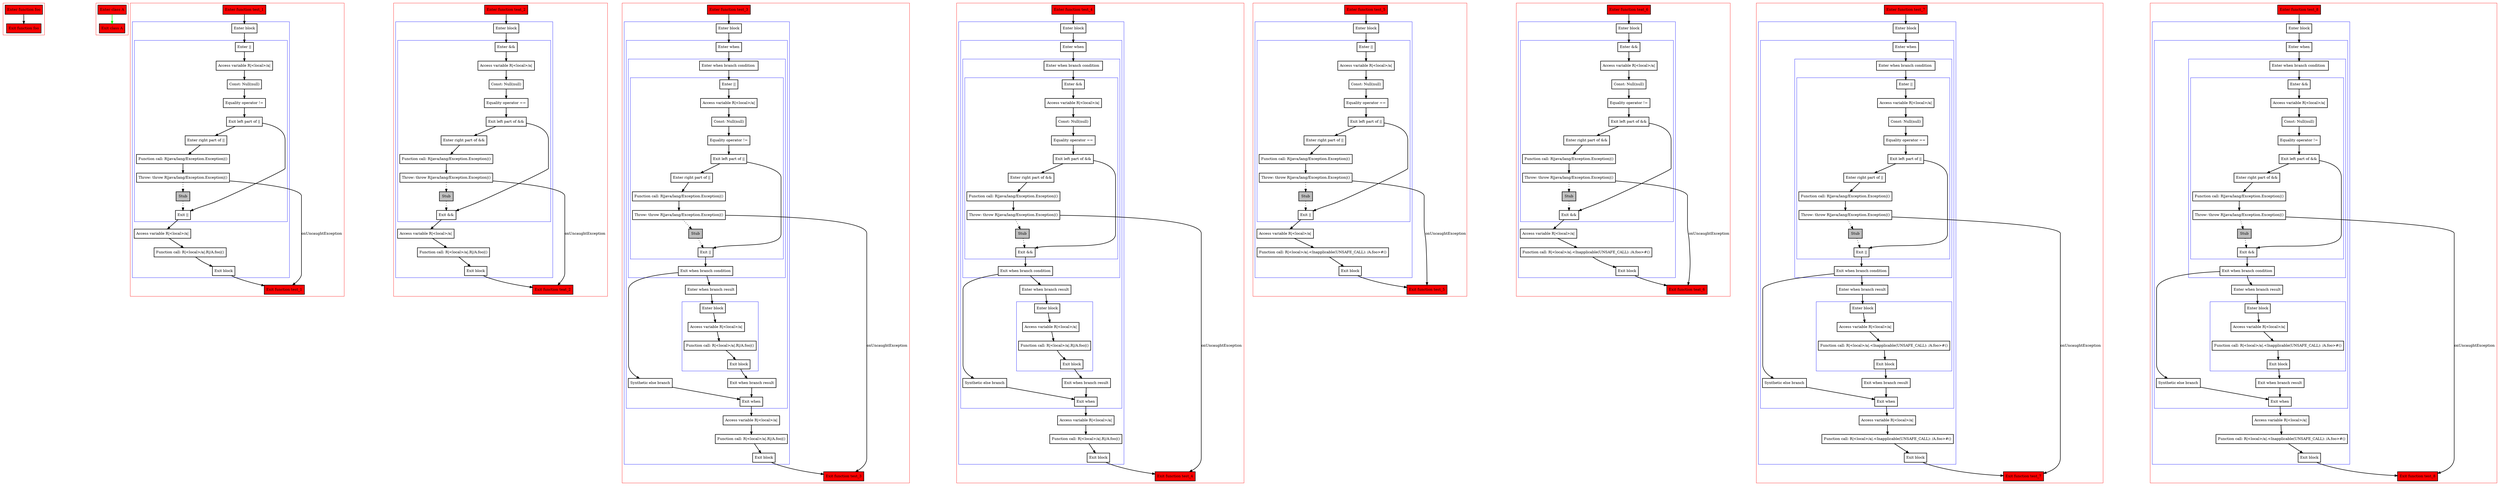 digraph jumpFromRhsOfOperator_kt {
    graph [nodesep=3]
    node [shape=box penwidth=2]
    edge [penwidth=2]

    subgraph cluster_0 {
        color=red
        0 [label="Enter function foo" style="filled" fillcolor=red];
        1 [label="Exit function foo" style="filled" fillcolor=red];
    }
    0 -> {1};

    subgraph cluster_1 {
        color=red
        2 [label="Enter class A" style="filled" fillcolor=red];
        3 [label="Exit class A" style="filled" fillcolor=red];
    }
    2 -> {3} [color=green];

    subgraph cluster_2 {
        color=red
        4 [label="Enter function test_1" style="filled" fillcolor=red];
        subgraph cluster_3 {
            color=blue
            5 [label="Enter block"];
            subgraph cluster_4 {
                color=blue
                6 [label="Enter ||"];
                7 [label="Access variable R|<local>/a|"];
                8 [label="Const: Null(null)"];
                9 [label="Equality operator !="];
                10 [label="Exit left part of ||"];
                11 [label="Enter right part of ||"];
                12 [label="Function call: R|java/lang/Exception.Exception|()"];
                13 [label="Throw: throw R|java/lang/Exception.Exception|()"];
                14 [label="Stub" style="filled" fillcolor=gray];
                15 [label="Exit ||"];
            }
            16 [label="Access variable R|<local>/a|"];
            17 [label="Function call: R|<local>/a|.R|/A.foo|()"];
            18 [label="Exit block"];
        }
        19 [label="Exit function test_1" style="filled" fillcolor=red];
    }
    4 -> {5};
    5 -> {6};
    6 -> {7};
    7 -> {8};
    8 -> {9};
    9 -> {10};
    10 -> {15 11};
    11 -> {12};
    12 -> {13};
    13 -> {19}    [label=onUncaughtException];
    13 -> {14} [style=dotted];
    14 -> {15} [style=dotted];
    15 -> {16};
    16 -> {17};
    17 -> {18};
    18 -> {19};

    subgraph cluster_5 {
        color=red
        20 [label="Enter function teat_2" style="filled" fillcolor=red];
        subgraph cluster_6 {
            color=blue
            21 [label="Enter block"];
            subgraph cluster_7 {
                color=blue
                22 [label="Enter &&"];
                23 [label="Access variable R|<local>/a|"];
                24 [label="Const: Null(null)"];
                25 [label="Equality operator =="];
                26 [label="Exit left part of &&"];
                27 [label="Enter right part of &&"];
                28 [label="Function call: R|java/lang/Exception.Exception|()"];
                29 [label="Throw: throw R|java/lang/Exception.Exception|()"];
                30 [label="Stub" style="filled" fillcolor=gray];
                31 [label="Exit &&"];
            }
            32 [label="Access variable R|<local>/a|"];
            33 [label="Function call: R|<local>/a|.R|/A.foo|()"];
            34 [label="Exit block"];
        }
        35 [label="Exit function teat_2" style="filled" fillcolor=red];
    }
    20 -> {21};
    21 -> {22};
    22 -> {23};
    23 -> {24};
    24 -> {25};
    25 -> {26};
    26 -> {31 27};
    27 -> {28};
    28 -> {29};
    29 -> {35}    [label=onUncaughtException];
    29 -> {30} [style=dotted];
    30 -> {31} [style=dotted];
    31 -> {32};
    32 -> {33};
    33 -> {34};
    34 -> {35};

    subgraph cluster_8 {
        color=red
        36 [label="Enter function test_3" style="filled" fillcolor=red];
        subgraph cluster_9 {
            color=blue
            37 [label="Enter block"];
            subgraph cluster_10 {
                color=blue
                38 [label="Enter when"];
                subgraph cluster_11 {
                    color=blue
                    39 [label="Enter when branch condition "];
                    subgraph cluster_12 {
                        color=blue
                        40 [label="Enter ||"];
                        41 [label="Access variable R|<local>/a|"];
                        42 [label="Const: Null(null)"];
                        43 [label="Equality operator !="];
                        44 [label="Exit left part of ||"];
                        45 [label="Enter right part of ||"];
                        46 [label="Function call: R|java/lang/Exception.Exception|()"];
                        47 [label="Throw: throw R|java/lang/Exception.Exception|()"];
                        48 [label="Stub" style="filled" fillcolor=gray];
                        49 [label="Exit ||"];
                    }
                    50 [label="Exit when branch condition"];
                }
                51 [label="Synthetic else branch"];
                52 [label="Enter when branch result"];
                subgraph cluster_13 {
                    color=blue
                    53 [label="Enter block"];
                    54 [label="Access variable R|<local>/a|"];
                    55 [label="Function call: R|<local>/a|.R|/A.foo|()"];
                    56 [label="Exit block"];
                }
                57 [label="Exit when branch result"];
                58 [label="Exit when"];
            }
            59 [label="Access variable R|<local>/a|"];
            60 [label="Function call: R|<local>/a|.R|/A.foo|()"];
            61 [label="Exit block"];
        }
        62 [label="Exit function test_3" style="filled" fillcolor=red];
    }
    36 -> {37};
    37 -> {38};
    38 -> {39};
    39 -> {40};
    40 -> {41};
    41 -> {42};
    42 -> {43};
    43 -> {44};
    44 -> {49 45};
    45 -> {46};
    46 -> {47};
    47 -> {62}    [label=onUncaughtException];
    47 -> {48} [style=dotted];
    48 -> {49} [style=dotted];
    49 -> {50};
    50 -> {52 51};
    51 -> {58};
    52 -> {53};
    53 -> {54};
    54 -> {55};
    55 -> {56};
    56 -> {57};
    57 -> {58};
    58 -> {59};
    59 -> {60};
    60 -> {61};
    61 -> {62};

    subgraph cluster_14 {
        color=red
        63 [label="Enter function test_4" style="filled" fillcolor=red];
        subgraph cluster_15 {
            color=blue
            64 [label="Enter block"];
            subgraph cluster_16 {
                color=blue
                65 [label="Enter when"];
                subgraph cluster_17 {
                    color=blue
                    66 [label="Enter when branch condition "];
                    subgraph cluster_18 {
                        color=blue
                        67 [label="Enter &&"];
                        68 [label="Access variable R|<local>/a|"];
                        69 [label="Const: Null(null)"];
                        70 [label="Equality operator =="];
                        71 [label="Exit left part of &&"];
                        72 [label="Enter right part of &&"];
                        73 [label="Function call: R|java/lang/Exception.Exception|()"];
                        74 [label="Throw: throw R|java/lang/Exception.Exception|()"];
                        75 [label="Stub" style="filled" fillcolor=gray];
                        76 [label="Exit &&"];
                    }
                    77 [label="Exit when branch condition"];
                }
                78 [label="Synthetic else branch"];
                79 [label="Enter when branch result"];
                subgraph cluster_19 {
                    color=blue
                    80 [label="Enter block"];
                    81 [label="Access variable R|<local>/a|"];
                    82 [label="Function call: R|<local>/a|.R|/A.foo|()"];
                    83 [label="Exit block"];
                }
                84 [label="Exit when branch result"];
                85 [label="Exit when"];
            }
            86 [label="Access variable R|<local>/a|"];
            87 [label="Function call: R|<local>/a|.R|/A.foo|()"];
            88 [label="Exit block"];
        }
        89 [label="Exit function test_4" style="filled" fillcolor=red];
    }
    63 -> {64};
    64 -> {65};
    65 -> {66};
    66 -> {67};
    67 -> {68};
    68 -> {69};
    69 -> {70};
    70 -> {71};
    71 -> {76 72};
    72 -> {73};
    73 -> {74};
    74 -> {89}    [label=onUncaughtException];
    74 -> {75} [style=dotted];
    75 -> {76} [style=dotted];
    76 -> {77};
    77 -> {79 78};
    78 -> {85};
    79 -> {80};
    80 -> {81};
    81 -> {82};
    82 -> {83};
    83 -> {84};
    84 -> {85};
    85 -> {86};
    86 -> {87};
    87 -> {88};
    88 -> {89};

    subgraph cluster_20 {
        color=red
        90 [label="Enter function test_5" style="filled" fillcolor=red];
        subgraph cluster_21 {
            color=blue
            91 [label="Enter block"];
            subgraph cluster_22 {
                color=blue
                92 [label="Enter ||"];
                93 [label="Access variable R|<local>/a|"];
                94 [label="Const: Null(null)"];
                95 [label="Equality operator =="];
                96 [label="Exit left part of ||"];
                97 [label="Enter right part of ||"];
                98 [label="Function call: R|java/lang/Exception.Exception|()"];
                99 [label="Throw: throw R|java/lang/Exception.Exception|()"];
                100 [label="Stub" style="filled" fillcolor=gray];
                101 [label="Exit ||"];
            }
            102 [label="Access variable R|<local>/a|"];
            103 [label="Function call: R|<local>/a|.<Inapplicable(UNSAFE_CALL): /A.foo>#()"];
            104 [label="Exit block"];
        }
        105 [label="Exit function test_5" style="filled" fillcolor=red];
    }
    90 -> {91};
    91 -> {92};
    92 -> {93};
    93 -> {94};
    94 -> {95};
    95 -> {96};
    96 -> {101 97};
    97 -> {98};
    98 -> {99};
    99 -> {105}    [label=onUncaughtException];
    99 -> {100} [style=dotted];
    100 -> {101} [style=dotted];
    101 -> {102};
    102 -> {103};
    103 -> {104};
    104 -> {105};

    subgraph cluster_23 {
        color=red
        106 [label="Enter function teat_6" style="filled" fillcolor=red];
        subgraph cluster_24 {
            color=blue
            107 [label="Enter block"];
            subgraph cluster_25 {
                color=blue
                108 [label="Enter &&"];
                109 [label="Access variable R|<local>/a|"];
                110 [label="Const: Null(null)"];
                111 [label="Equality operator !="];
                112 [label="Exit left part of &&"];
                113 [label="Enter right part of &&"];
                114 [label="Function call: R|java/lang/Exception.Exception|()"];
                115 [label="Throw: throw R|java/lang/Exception.Exception|()"];
                116 [label="Stub" style="filled" fillcolor=gray];
                117 [label="Exit &&"];
            }
            118 [label="Access variable R|<local>/a|"];
            119 [label="Function call: R|<local>/a|.<Inapplicable(UNSAFE_CALL): /A.foo>#()"];
            120 [label="Exit block"];
        }
        121 [label="Exit function teat_6" style="filled" fillcolor=red];
    }
    106 -> {107};
    107 -> {108};
    108 -> {109};
    109 -> {110};
    110 -> {111};
    111 -> {112};
    112 -> {117 113};
    113 -> {114};
    114 -> {115};
    115 -> {121}    [label=onUncaughtException];
    115 -> {116} [style=dotted];
    116 -> {117} [style=dotted];
    117 -> {118};
    118 -> {119};
    119 -> {120};
    120 -> {121};

    subgraph cluster_26 {
        color=red
        122 [label="Enter function test_7" style="filled" fillcolor=red];
        subgraph cluster_27 {
            color=blue
            123 [label="Enter block"];
            subgraph cluster_28 {
                color=blue
                124 [label="Enter when"];
                subgraph cluster_29 {
                    color=blue
                    125 [label="Enter when branch condition "];
                    subgraph cluster_30 {
                        color=blue
                        126 [label="Enter ||"];
                        127 [label="Access variable R|<local>/a|"];
                        128 [label="Const: Null(null)"];
                        129 [label="Equality operator =="];
                        130 [label="Exit left part of ||"];
                        131 [label="Enter right part of ||"];
                        132 [label="Function call: R|java/lang/Exception.Exception|()"];
                        133 [label="Throw: throw R|java/lang/Exception.Exception|()"];
                        134 [label="Stub" style="filled" fillcolor=gray];
                        135 [label="Exit ||"];
                    }
                    136 [label="Exit when branch condition"];
                }
                137 [label="Synthetic else branch"];
                138 [label="Enter when branch result"];
                subgraph cluster_31 {
                    color=blue
                    139 [label="Enter block"];
                    140 [label="Access variable R|<local>/a|"];
                    141 [label="Function call: R|<local>/a|.<Inapplicable(UNSAFE_CALL): /A.foo>#()"];
                    142 [label="Exit block"];
                }
                143 [label="Exit when branch result"];
                144 [label="Exit when"];
            }
            145 [label="Access variable R|<local>/a|"];
            146 [label="Function call: R|<local>/a|.<Inapplicable(UNSAFE_CALL): /A.foo>#()"];
            147 [label="Exit block"];
        }
        148 [label="Exit function test_7" style="filled" fillcolor=red];
    }
    122 -> {123};
    123 -> {124};
    124 -> {125};
    125 -> {126};
    126 -> {127};
    127 -> {128};
    128 -> {129};
    129 -> {130};
    130 -> {135 131};
    131 -> {132};
    132 -> {133};
    133 -> {148}    [label=onUncaughtException];
    133 -> {134} [style=dotted];
    134 -> {135} [style=dotted];
    135 -> {136};
    136 -> {138 137};
    137 -> {144};
    138 -> {139};
    139 -> {140};
    140 -> {141};
    141 -> {142};
    142 -> {143};
    143 -> {144};
    144 -> {145};
    145 -> {146};
    146 -> {147};
    147 -> {148};

    subgraph cluster_32 {
        color=red
        149 [label="Enter function test_8" style="filled" fillcolor=red];
        subgraph cluster_33 {
            color=blue
            150 [label="Enter block"];
            subgraph cluster_34 {
                color=blue
                151 [label="Enter when"];
                subgraph cluster_35 {
                    color=blue
                    152 [label="Enter when branch condition "];
                    subgraph cluster_36 {
                        color=blue
                        153 [label="Enter &&"];
                        154 [label="Access variable R|<local>/a|"];
                        155 [label="Const: Null(null)"];
                        156 [label="Equality operator !="];
                        157 [label="Exit left part of &&"];
                        158 [label="Enter right part of &&"];
                        159 [label="Function call: R|java/lang/Exception.Exception|()"];
                        160 [label="Throw: throw R|java/lang/Exception.Exception|()"];
                        161 [label="Stub" style="filled" fillcolor=gray];
                        162 [label="Exit &&"];
                    }
                    163 [label="Exit when branch condition"];
                }
                164 [label="Synthetic else branch"];
                165 [label="Enter when branch result"];
                subgraph cluster_37 {
                    color=blue
                    166 [label="Enter block"];
                    167 [label="Access variable R|<local>/a|"];
                    168 [label="Function call: R|<local>/a|.<Inapplicable(UNSAFE_CALL): /A.foo>#()"];
                    169 [label="Exit block"];
                }
                170 [label="Exit when branch result"];
                171 [label="Exit when"];
            }
            172 [label="Access variable R|<local>/a|"];
            173 [label="Function call: R|<local>/a|.<Inapplicable(UNSAFE_CALL): /A.foo>#()"];
            174 [label="Exit block"];
        }
        175 [label="Exit function test_8" style="filled" fillcolor=red];
    }
    149 -> {150};
    150 -> {151};
    151 -> {152};
    152 -> {153};
    153 -> {154};
    154 -> {155};
    155 -> {156};
    156 -> {157};
    157 -> {162 158};
    158 -> {159};
    159 -> {160};
    160 -> {175}    [label=onUncaughtException];
    160 -> {161} [style=dotted];
    161 -> {162} [style=dotted];
    162 -> {163};
    163 -> {165 164};
    164 -> {171};
    165 -> {166};
    166 -> {167};
    167 -> {168};
    168 -> {169};
    169 -> {170};
    170 -> {171};
    171 -> {172};
    172 -> {173};
    173 -> {174};
    174 -> {175};

}
